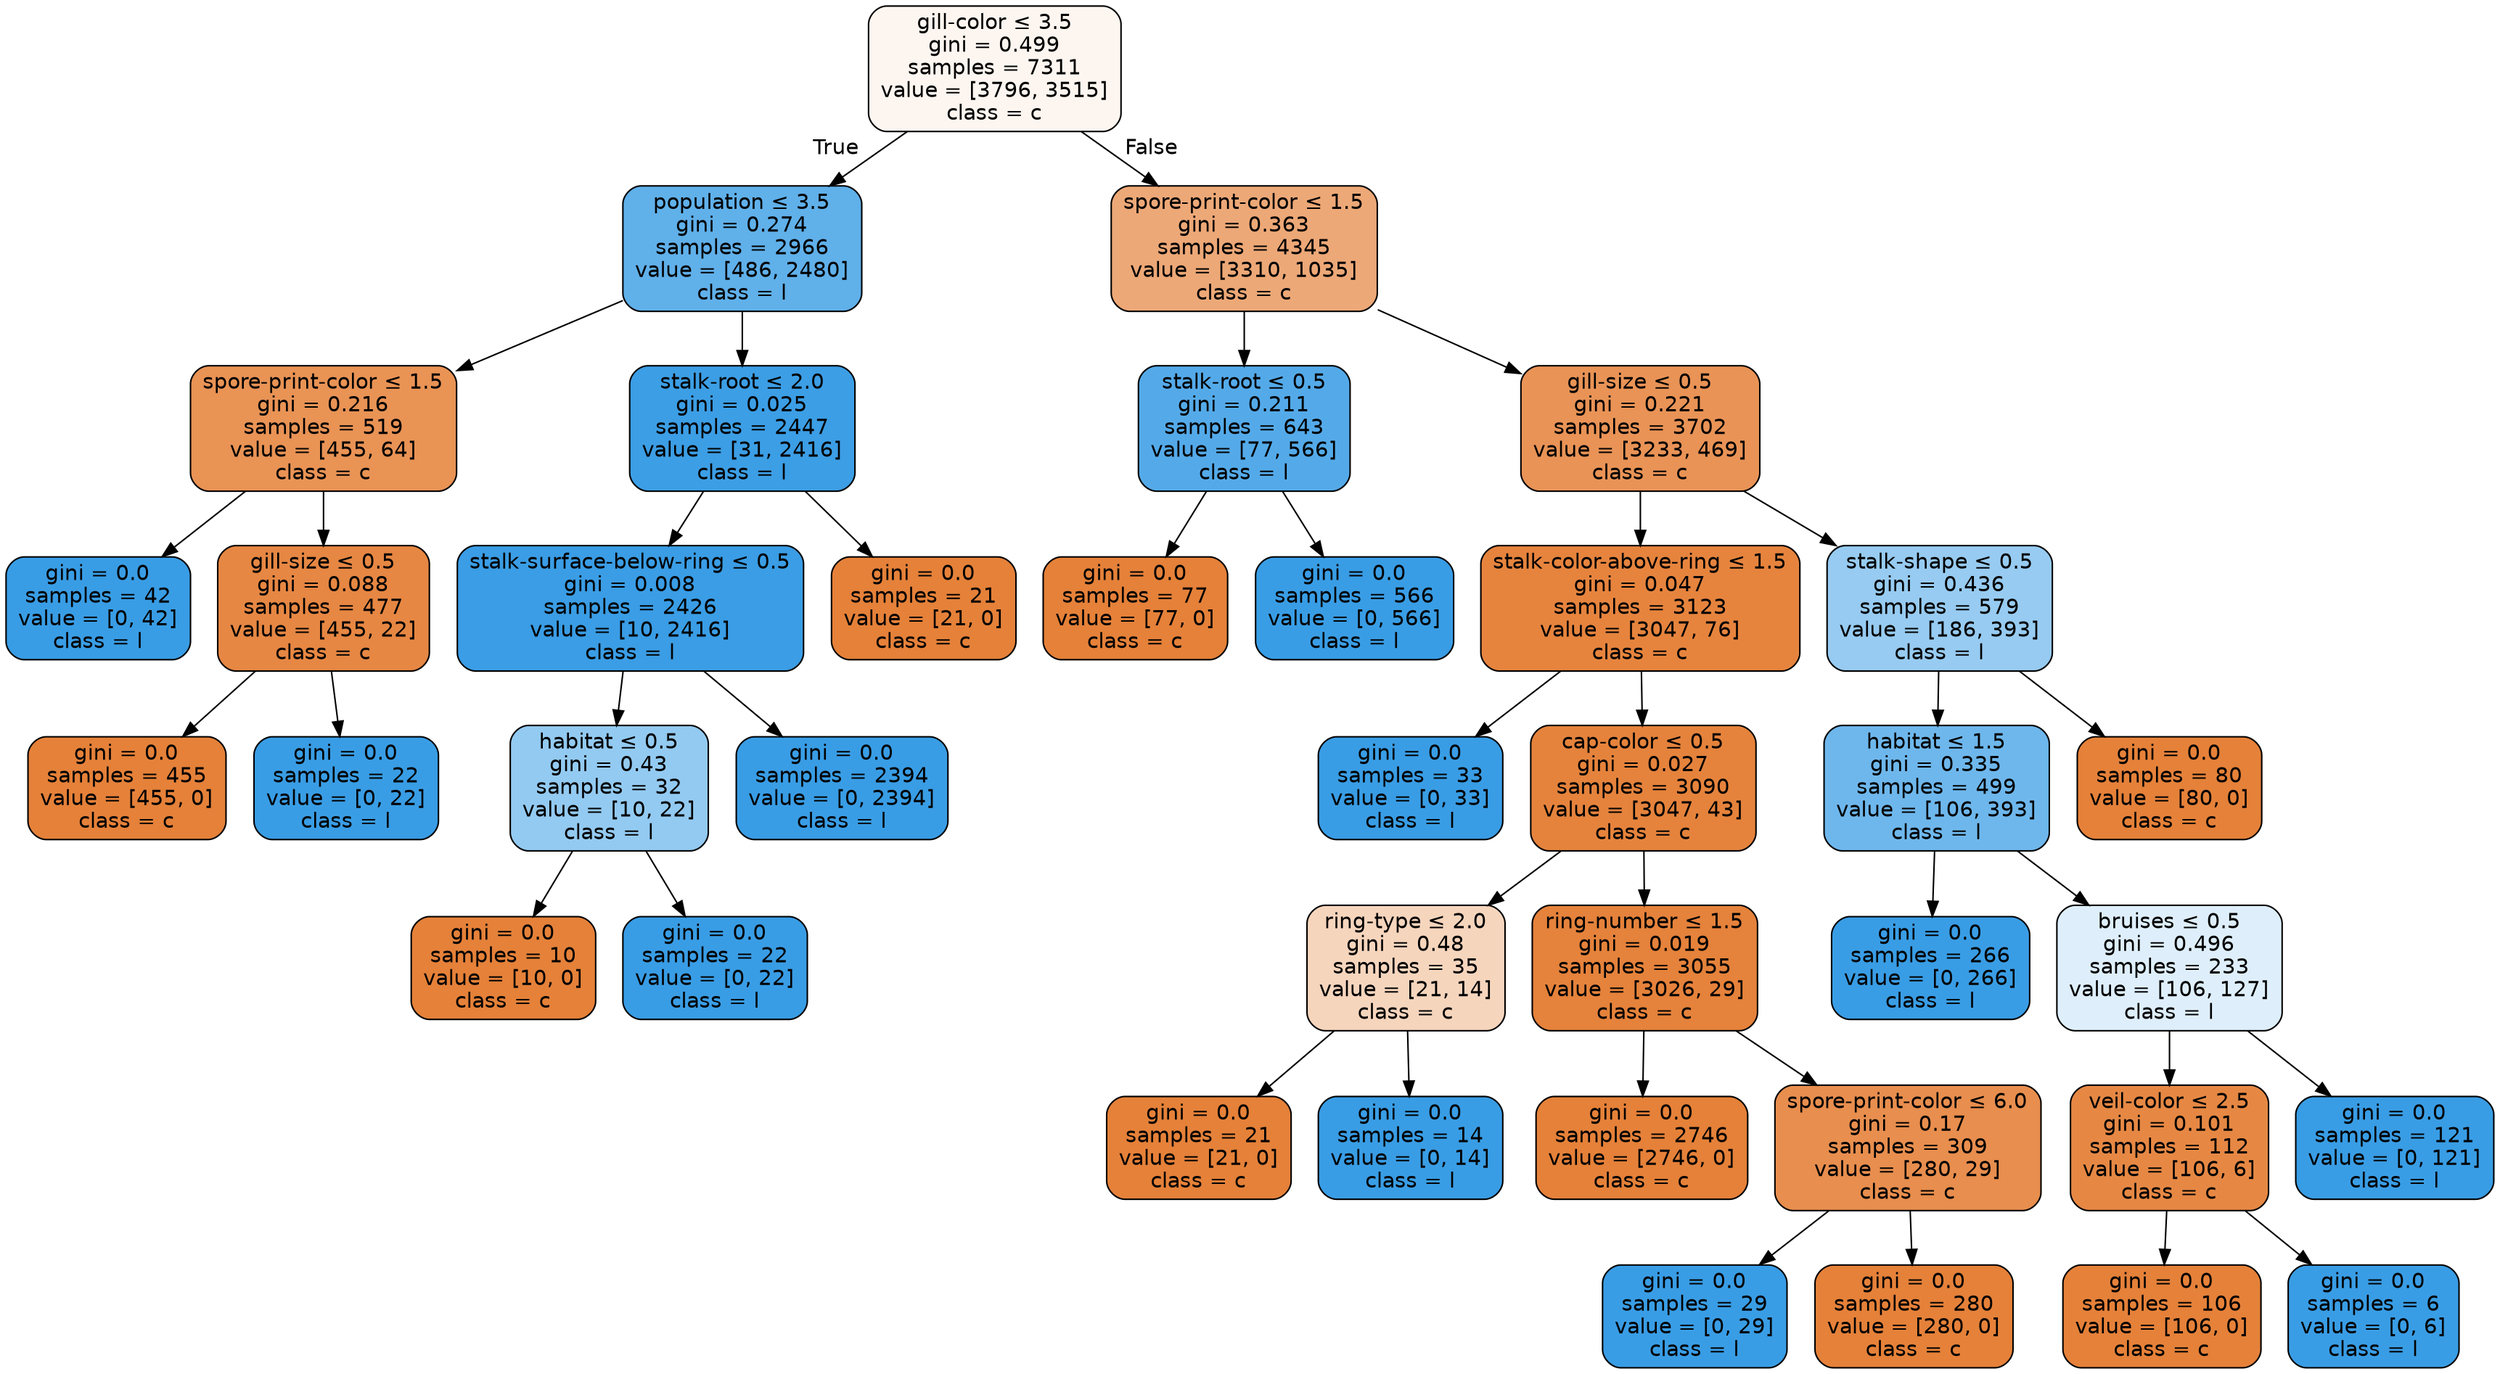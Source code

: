 digraph Tree {
node [shape=box, style="filled, rounded", color="black", fontname=helvetica] ;
edge [fontname=helvetica] ;
0 [label=<gill-color &le; 3.5<br/>gini = 0.499<br/>samples = 7311<br/>value = [3796, 3515]<br/>class = c>, fillcolor="#fdf6f0"] ;
1 [label=<population &le; 3.5<br/>gini = 0.274<br/>samples = 2966<br/>value = [486, 2480]<br/>class = l>, fillcolor="#60b0ea"] ;
0 -> 1 [labeldistance=2.5, labelangle=45, headlabel="True"] ;
2 [label=<spore-print-color &le; 1.5<br/>gini = 0.216<br/>samples = 519<br/>value = [455, 64]<br/>class = c>, fillcolor="#e99355"] ;
1 -> 2 ;
3 [label=<gini = 0.0<br/>samples = 42<br/>value = [0, 42]<br/>class = l>, fillcolor="#399de5"] ;
2 -> 3 ;
4 [label=<gill-size &le; 0.5<br/>gini = 0.088<br/>samples = 477<br/>value = [455, 22]<br/>class = c>, fillcolor="#e68743"] ;
2 -> 4 ;
5 [label=<gini = 0.0<br/>samples = 455<br/>value = [455, 0]<br/>class = c>, fillcolor="#e58139"] ;
4 -> 5 ;
6 [label=<gini = 0.0<br/>samples = 22<br/>value = [0, 22]<br/>class = l>, fillcolor="#399de5"] ;
4 -> 6 ;
7 [label=<stalk-root &le; 2.0<br/>gini = 0.025<br/>samples = 2447<br/>value = [31, 2416]<br/>class = l>, fillcolor="#3c9ee5"] ;
1 -> 7 ;
8 [label=<stalk-surface-below-ring &le; 0.5<br/>gini = 0.008<br/>samples = 2426<br/>value = [10, 2416]<br/>class = l>, fillcolor="#3a9de5"] ;
7 -> 8 ;
9 [label=<habitat &le; 0.5<br/>gini = 0.43<br/>samples = 32<br/>value = [10, 22]<br/>class = l>, fillcolor="#93caf1"] ;
8 -> 9 ;
10 [label=<gini = 0.0<br/>samples = 10<br/>value = [10, 0]<br/>class = c>, fillcolor="#e58139"] ;
9 -> 10 ;
11 [label=<gini = 0.0<br/>samples = 22<br/>value = [0, 22]<br/>class = l>, fillcolor="#399de5"] ;
9 -> 11 ;
12 [label=<gini = 0.0<br/>samples = 2394<br/>value = [0, 2394]<br/>class = l>, fillcolor="#399de5"] ;
8 -> 12 ;
13 [label=<gini = 0.0<br/>samples = 21<br/>value = [21, 0]<br/>class = c>, fillcolor="#e58139"] ;
7 -> 13 ;
14 [label=<spore-print-color &le; 1.5<br/>gini = 0.363<br/>samples = 4345<br/>value = [3310, 1035]<br/>class = c>, fillcolor="#eda877"] ;
0 -> 14 [labeldistance=2.5, labelangle=-45, headlabel="False"] ;
15 [label=<stalk-root &le; 0.5<br/>gini = 0.211<br/>samples = 643<br/>value = [77, 566]<br/>class = l>, fillcolor="#54aae9"] ;
14 -> 15 ;
16 [label=<gini = 0.0<br/>samples = 77<br/>value = [77, 0]<br/>class = c>, fillcolor="#e58139"] ;
15 -> 16 ;
17 [label=<gini = 0.0<br/>samples = 566<br/>value = [0, 566]<br/>class = l>, fillcolor="#399de5"] ;
15 -> 17 ;
18 [label=<gill-size &le; 0.5<br/>gini = 0.221<br/>samples = 3702<br/>value = [3233, 469]<br/>class = c>, fillcolor="#e99356"] ;
14 -> 18 ;
19 [label=<stalk-color-above-ring &le; 1.5<br/>gini = 0.047<br/>samples = 3123<br/>value = [3047, 76]<br/>class = c>, fillcolor="#e6843e"] ;
18 -> 19 ;
20 [label=<gini = 0.0<br/>samples = 33<br/>value = [0, 33]<br/>class = l>, fillcolor="#399de5"] ;
19 -> 20 ;
21 [label=<cap-color &le; 0.5<br/>gini = 0.027<br/>samples = 3090<br/>value = [3047, 43]<br/>class = c>, fillcolor="#e5833c"] ;
19 -> 21 ;
22 [label=<ring-type &le; 2.0<br/>gini = 0.48<br/>samples = 35<br/>value = [21, 14]<br/>class = c>, fillcolor="#f6d5bd"] ;
21 -> 22 ;
23 [label=<gini = 0.0<br/>samples = 21<br/>value = [21, 0]<br/>class = c>, fillcolor="#e58139"] ;
22 -> 23 ;
24 [label=<gini = 0.0<br/>samples = 14<br/>value = [0, 14]<br/>class = l>, fillcolor="#399de5"] ;
22 -> 24 ;
25 [label=<ring-number &le; 1.5<br/>gini = 0.019<br/>samples = 3055<br/>value = [3026, 29]<br/>class = c>, fillcolor="#e5823b"] ;
21 -> 25 ;
26 [label=<gini = 0.0<br/>samples = 2746<br/>value = [2746, 0]<br/>class = c>, fillcolor="#e58139"] ;
25 -> 26 ;
27 [label=<spore-print-color &le; 6.0<br/>gini = 0.17<br/>samples = 309<br/>value = [280, 29]<br/>class = c>, fillcolor="#e88e4e"] ;
25 -> 27 ;
28 [label=<gini = 0.0<br/>samples = 29<br/>value = [0, 29]<br/>class = l>, fillcolor="#399de5"] ;
27 -> 28 ;
29 [label=<gini = 0.0<br/>samples = 280<br/>value = [280, 0]<br/>class = c>, fillcolor="#e58139"] ;
27 -> 29 ;
30 [label=<stalk-shape &le; 0.5<br/>gini = 0.436<br/>samples = 579<br/>value = [186, 393]<br/>class = l>, fillcolor="#97cbf1"] ;
18 -> 30 ;
31 [label=<habitat &le; 1.5<br/>gini = 0.335<br/>samples = 499<br/>value = [106, 393]<br/>class = l>, fillcolor="#6eb7ec"] ;
30 -> 31 ;
32 [label=<gini = 0.0<br/>samples = 266<br/>value = [0, 266]<br/>class = l>, fillcolor="#399de5"] ;
31 -> 32 ;
33 [label=<bruises &le; 0.5<br/>gini = 0.496<br/>samples = 233<br/>value = [106, 127]<br/>class = l>, fillcolor="#deeffb"] ;
31 -> 33 ;
34 [label=<veil-color &le; 2.5<br/>gini = 0.101<br/>samples = 112<br/>value = [106, 6]<br/>class = c>, fillcolor="#e68844"] ;
33 -> 34 ;
35 [label=<gini = 0.0<br/>samples = 106<br/>value = [106, 0]<br/>class = c>, fillcolor="#e58139"] ;
34 -> 35 ;
36 [label=<gini = 0.0<br/>samples = 6<br/>value = [0, 6]<br/>class = l>, fillcolor="#399de5"] ;
34 -> 36 ;
37 [label=<gini = 0.0<br/>samples = 121<br/>value = [0, 121]<br/>class = l>, fillcolor="#399de5"] ;
33 -> 37 ;
38 [label=<gini = 0.0<br/>samples = 80<br/>value = [80, 0]<br/>class = c>, fillcolor="#e58139"] ;
30 -> 38 ;
}
